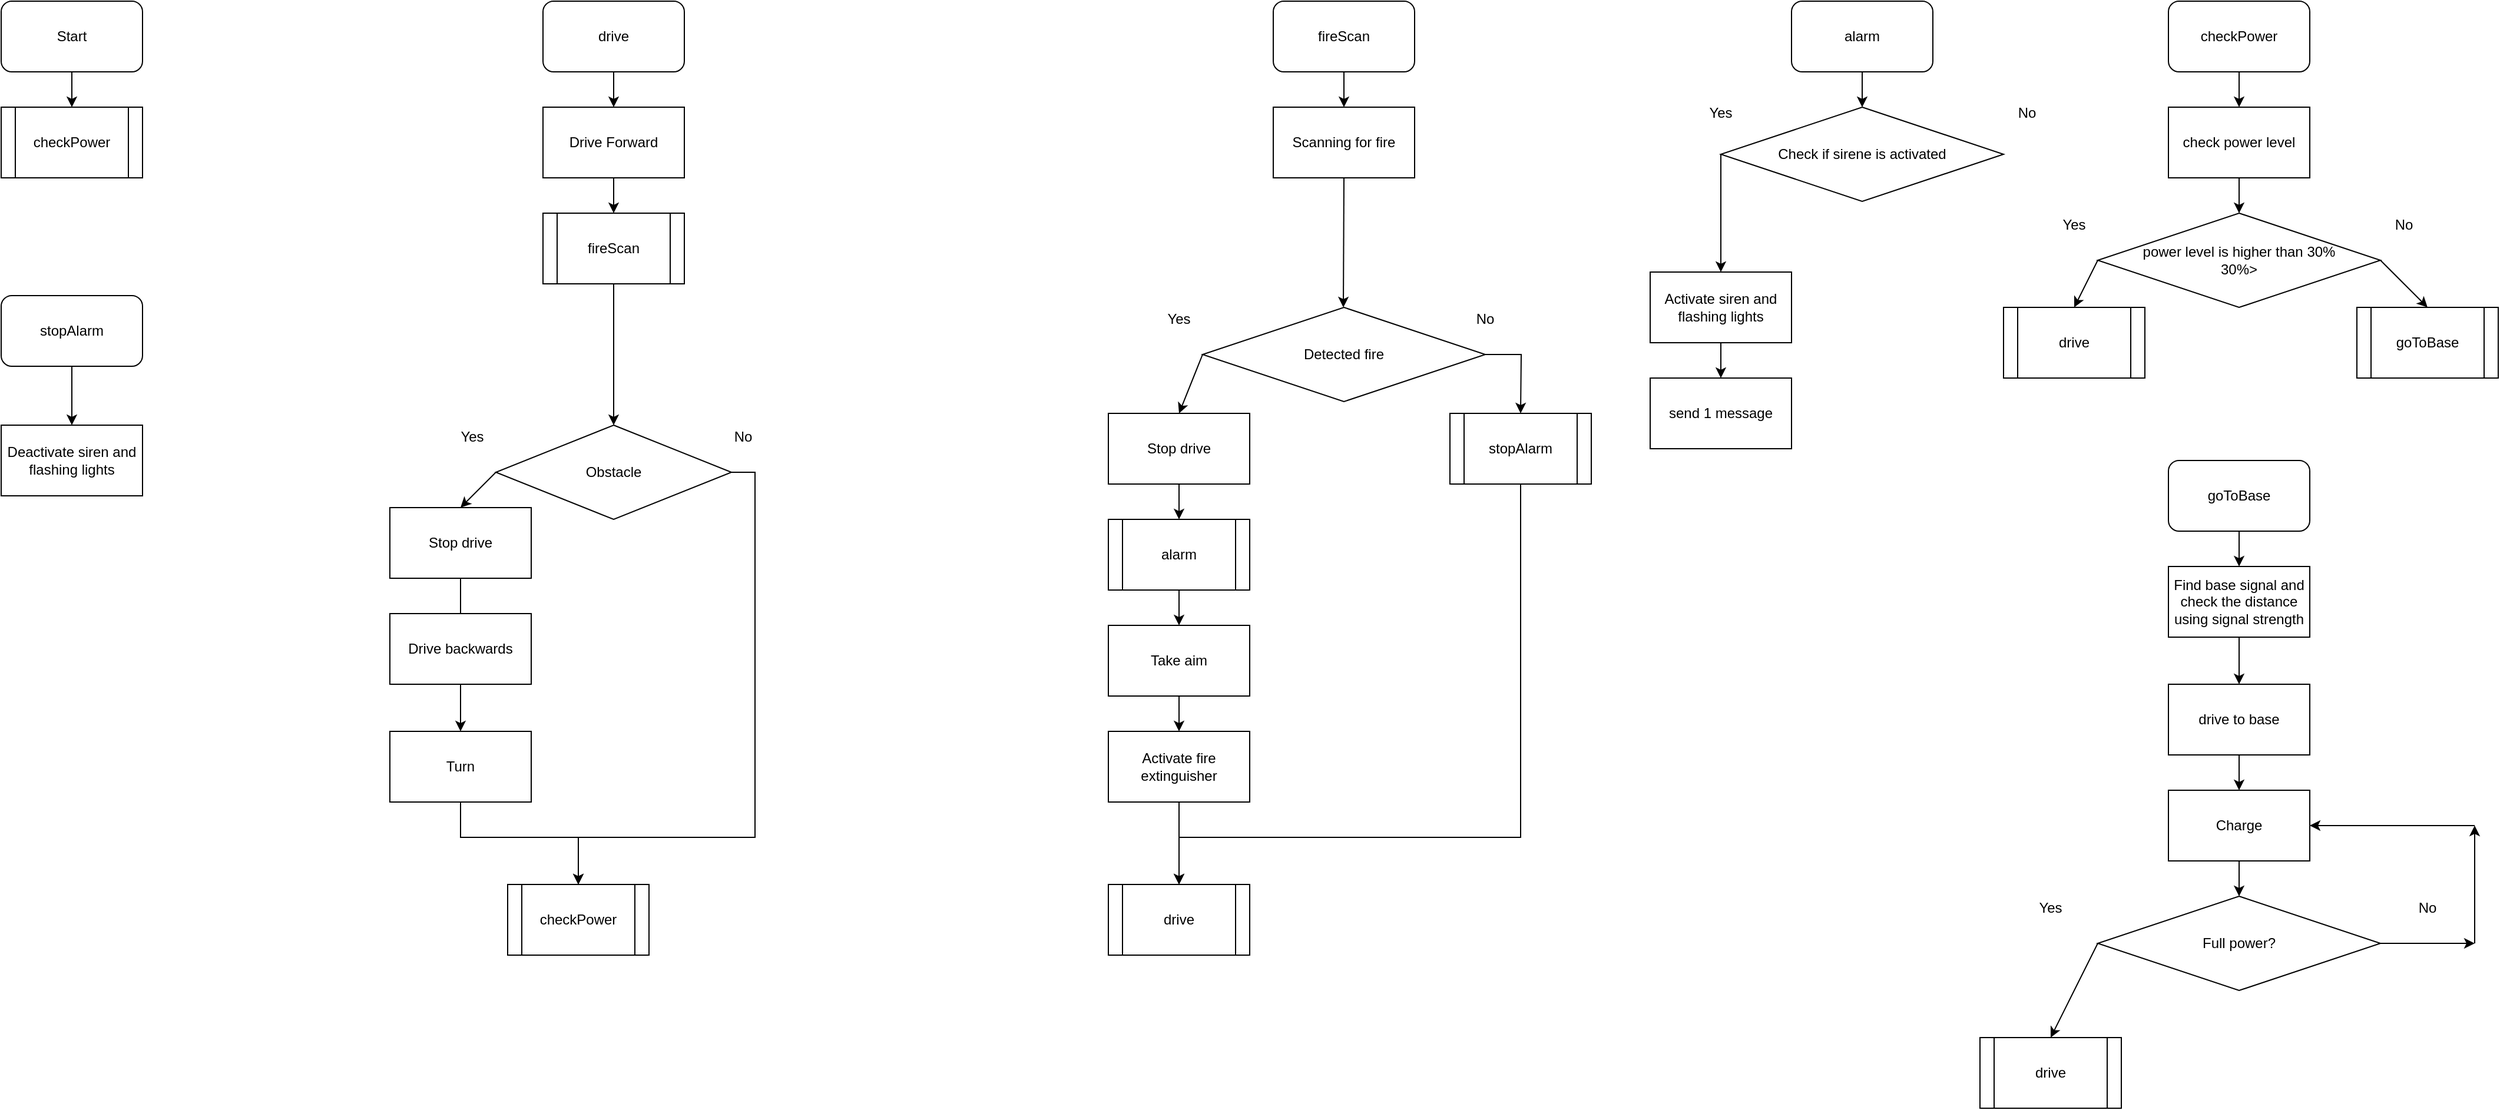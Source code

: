 <mxfile version="17.1.2" type="github">
  <diagram name="Page-1" id="9f46799a-70d6-7492-0946-bef42562c5a5">
    <mxGraphModel dx="1248" dy="706" grid="1" gridSize="10" guides="1" tooltips="1" connect="1" arrows="1" fold="1" page="1" pageScale="1" pageWidth="2336" pageHeight="1654" background="none" math="0" shadow="0">
      <root>
        <mxCell id="0" />
        <mxCell id="1" parent="0" />
        <mxCell id="KxHdJ2CVH5JrKCMDeCK8-2" value="Start" style="rounded=1;whiteSpace=wrap;html=1;" parent="1" vertex="1">
          <mxGeometry x="160" y="40" width="120" height="60" as="geometry" />
        </mxCell>
        <mxCell id="KxHdJ2CVH5JrKCMDeCK8-7" value="" style="endArrow=classic;html=1;exitX=0.5;exitY=1;exitDx=0;exitDy=0;entryX=0.5;entryY=0;entryDx=0;entryDy=0;" parent="1" source="KxHdJ2CVH5JrKCMDeCK8-2" edge="1">
          <mxGeometry width="50" height="50" relative="1" as="geometry">
            <mxPoint x="120" y="150" as="sourcePoint" />
            <mxPoint x="220" y="130" as="targetPoint" />
          </mxGeometry>
        </mxCell>
        <mxCell id="KxHdJ2CVH5JrKCMDeCK8-17" value="checkPower" style="shape=process;whiteSpace=wrap;html=1;backgroundOutline=1;" parent="1" vertex="1">
          <mxGeometry x="160" y="130" width="120" height="60" as="geometry" />
        </mxCell>
        <mxCell id="KxHdJ2CVH5JrKCMDeCK8-21" value="drive" style="rounded=1;whiteSpace=wrap;html=1;" parent="1" vertex="1">
          <mxGeometry x="620" y="40" width="120" height="60" as="geometry" />
        </mxCell>
        <mxCell id="KxHdJ2CVH5JrKCMDeCK8-22" value="Drive Forward" style="rounded=0;whiteSpace=wrap;html=1;" parent="1" vertex="1">
          <mxGeometry x="620" y="130" width="120" height="60" as="geometry" />
        </mxCell>
        <mxCell id="KxHdJ2CVH5JrKCMDeCK8-41" style="edgeStyle=orthogonalEdgeStyle;rounded=0;orthogonalLoop=1;jettySize=auto;html=1;exitX=1;exitY=0.5;exitDx=0;exitDy=0;" parent="1" source="KxHdJ2CVH5JrKCMDeCK8-23" target="KxHdJ2CVH5JrKCMDeCK8-114" edge="1">
          <mxGeometry relative="1" as="geometry">
            <mxPoint x="840" y="440" as="targetPoint" />
            <Array as="points">
              <mxPoint x="800" y="440" />
              <mxPoint x="800" y="750" />
              <mxPoint x="650" y="750" />
            </Array>
          </mxGeometry>
        </mxCell>
        <mxCell id="KxHdJ2CVH5JrKCMDeCK8-23" value="Obstacle" style="rhombus;whiteSpace=wrap;html=1;" parent="1" vertex="1">
          <mxGeometry x="580" y="400" width="200" height="80" as="geometry" />
        </mxCell>
        <mxCell id="KxHdJ2CVH5JrKCMDeCK8-27" value="" style="edgeStyle=orthogonalEdgeStyle;rounded=0;orthogonalLoop=1;jettySize=auto;html=1;" parent="1" source="KxHdJ2CVH5JrKCMDeCK8-24" target="KxHdJ2CVH5JrKCMDeCK8-26" edge="1">
          <mxGeometry relative="1" as="geometry" />
        </mxCell>
        <mxCell id="KxHdJ2CVH5JrKCMDeCK8-24" value="Stop drive" style="rounded=0;whiteSpace=wrap;html=1;" parent="1" vertex="1">
          <mxGeometry x="490" y="470" width="120" height="60" as="geometry" />
        </mxCell>
        <mxCell id="KxHdJ2CVH5JrKCMDeCK8-25" value="Drive backwards" style="rounded=0;whiteSpace=wrap;html=1;" parent="1" vertex="1">
          <mxGeometry x="490" y="560" width="120" height="60" as="geometry" />
        </mxCell>
        <mxCell id="XSNALEnG1vKC5cSBZeyp-1" style="edgeStyle=orthogonalEdgeStyle;rounded=0;orthogonalLoop=1;jettySize=auto;html=1;exitX=0.5;exitY=1;exitDx=0;exitDy=0;" parent="1" source="KxHdJ2CVH5JrKCMDeCK8-26" edge="1">
          <mxGeometry relative="1" as="geometry">
            <mxPoint x="650" y="790" as="targetPoint" />
            <Array as="points">
              <mxPoint x="550" y="750" />
              <mxPoint x="650" y="750" />
            </Array>
          </mxGeometry>
        </mxCell>
        <mxCell id="KxHdJ2CVH5JrKCMDeCK8-26" value="Turn" style="whiteSpace=wrap;html=1;rounded=0;" parent="1" vertex="1">
          <mxGeometry x="490" y="660" width="120" height="60" as="geometry" />
        </mxCell>
        <mxCell id="KxHdJ2CVH5JrKCMDeCK8-30" value="fireScan" style="shape=process;whiteSpace=wrap;html=1;backgroundOutline=1;" parent="1" vertex="1">
          <mxGeometry x="620" y="220" width="120" height="60" as="geometry" />
        </mxCell>
        <mxCell id="KxHdJ2CVH5JrKCMDeCK8-35" value="" style="endArrow=classic;html=1;entryX=0.5;entryY=0;entryDx=0;entryDy=0;exitX=0.5;exitY=1;exitDx=0;exitDy=0;" parent="1" source="KxHdJ2CVH5JrKCMDeCK8-21" target="KxHdJ2CVH5JrKCMDeCK8-22" edge="1">
          <mxGeometry width="50" height="50" relative="1" as="geometry">
            <mxPoint x="690" y="110" as="sourcePoint" />
            <mxPoint x="560" y="60" as="targetPoint" />
          </mxGeometry>
        </mxCell>
        <mxCell id="KxHdJ2CVH5JrKCMDeCK8-36" value="" style="endArrow=classic;html=1;exitX=0.5;exitY=1;exitDx=0;exitDy=0;" parent="1" source="KxHdJ2CVH5JrKCMDeCK8-22" target="KxHdJ2CVH5JrKCMDeCK8-30" edge="1">
          <mxGeometry width="50" height="50" relative="1" as="geometry">
            <mxPoint x="520" y="290" as="sourcePoint" />
            <mxPoint x="570" y="240" as="targetPoint" />
          </mxGeometry>
        </mxCell>
        <mxCell id="KxHdJ2CVH5JrKCMDeCK8-38" value="" style="endArrow=classic;html=1;entryX=0.5;entryY=0;entryDx=0;entryDy=0;exitX=0;exitY=0.5;exitDx=0;exitDy=0;" parent="1" source="KxHdJ2CVH5JrKCMDeCK8-23" target="KxHdJ2CVH5JrKCMDeCK8-24" edge="1">
          <mxGeometry width="50" height="50" relative="1" as="geometry">
            <mxPoint x="530" y="330" as="sourcePoint" />
            <mxPoint x="580" y="280" as="targetPoint" />
          </mxGeometry>
        </mxCell>
        <mxCell id="KxHdJ2CVH5JrKCMDeCK8-39" value="Yes" style="text;html=1;strokeColor=none;fillColor=none;align=center;verticalAlign=middle;whiteSpace=wrap;rounded=0;" parent="1" vertex="1">
          <mxGeometry x="540" y="400" width="40" height="20" as="geometry" />
        </mxCell>
        <mxCell id="KxHdJ2CVH5JrKCMDeCK8-40" value="No" style="text;html=1;strokeColor=none;fillColor=none;align=center;verticalAlign=middle;whiteSpace=wrap;rounded=0;" parent="1" vertex="1">
          <mxGeometry x="770" y="400" width="40" height="20" as="geometry" />
        </mxCell>
        <mxCell id="KxHdJ2CVH5JrKCMDeCK8-44" value="fireScan" style="rounded=1;whiteSpace=wrap;html=1;" parent="1" vertex="1">
          <mxGeometry x="1240" y="40" width="120" height="60" as="geometry" />
        </mxCell>
        <mxCell id="KxHdJ2CVH5JrKCMDeCK8-45" value="Scanning for fire" style="rounded=0;whiteSpace=wrap;html=1;" parent="1" vertex="1">
          <mxGeometry x="1240" y="130" width="120" height="60" as="geometry" />
        </mxCell>
        <mxCell id="KxHdJ2CVH5JrKCMDeCK8-56" style="edgeStyle=orthogonalEdgeStyle;rounded=0;orthogonalLoop=1;jettySize=auto;html=1;" parent="1" source="KxHdJ2CVH5JrKCMDeCK8-46" edge="1">
          <mxGeometry relative="1" as="geometry">
            <mxPoint x="1450" y="390" as="targetPoint" />
          </mxGeometry>
        </mxCell>
        <mxCell id="KxHdJ2CVH5JrKCMDeCK8-46" value="Detected fire" style="rhombus;whiteSpace=wrap;html=1;" parent="1" vertex="1">
          <mxGeometry x="1180" y="300" width="240" height="80" as="geometry" />
        </mxCell>
        <mxCell id="KxHdJ2CVH5JrKCMDeCK8-47" value="Yes" style="text;html=1;strokeColor=none;fillColor=none;align=center;verticalAlign=middle;whiteSpace=wrap;rounded=0;" parent="1" vertex="1">
          <mxGeometry x="1140" y="300" width="40" height="20" as="geometry" />
        </mxCell>
        <mxCell id="KxHdJ2CVH5JrKCMDeCK8-48" value="No" style="text;html=1;strokeColor=none;fillColor=none;align=center;verticalAlign=middle;whiteSpace=wrap;rounded=0;" parent="1" vertex="1">
          <mxGeometry x="1400" y="300" width="40" height="20" as="geometry" />
        </mxCell>
        <mxCell id="KxHdJ2CVH5JrKCMDeCK8-119" style="edgeStyle=orthogonalEdgeStyle;rounded=0;orthogonalLoop=1;jettySize=auto;html=1;entryX=0.5;entryY=0;entryDx=0;entryDy=0;" parent="1" source="KxHdJ2CVH5JrKCMDeCK8-49" target="KxHdJ2CVH5JrKCMDeCK8-65" edge="1">
          <mxGeometry relative="1" as="geometry" />
        </mxCell>
        <mxCell id="KxHdJ2CVH5JrKCMDeCK8-49" value="alarm" style="shape=process;whiteSpace=wrap;html=1;backgroundOutline=1;" parent="1" vertex="1">
          <mxGeometry x="1100" y="480" width="120" height="60" as="geometry" />
        </mxCell>
        <mxCell id="KxHdJ2CVH5JrKCMDeCK8-53" value="" style="endArrow=classic;html=1;exitX=0;exitY=0.5;exitDx=0;exitDy=0;entryX=0.5;entryY=0;entryDx=0;entryDy=0;" parent="1" source="KxHdJ2CVH5JrKCMDeCK8-46" target="KxHdJ2CVH5JrKCMDeCK8-68" edge="1">
          <mxGeometry width="50" height="50" relative="1" as="geometry">
            <mxPoint x="1050" y="290" as="sourcePoint" />
            <mxPoint x="1160" y="290" as="targetPoint" />
          </mxGeometry>
        </mxCell>
        <mxCell id="KxHdJ2CVH5JrKCMDeCK8-54" value="" style="endArrow=classic;html=1;entryX=0.5;entryY=0;entryDx=0;entryDy=0;exitX=0.5;exitY=1;exitDx=0;exitDy=0;" parent="1" source="KxHdJ2CVH5JrKCMDeCK8-44" target="KxHdJ2CVH5JrKCMDeCK8-45" edge="1">
          <mxGeometry width="50" height="50" relative="1" as="geometry">
            <mxPoint x="1160" y="170" as="sourcePoint" />
            <mxPoint x="1210" y="120" as="targetPoint" />
          </mxGeometry>
        </mxCell>
        <mxCell id="KxHdJ2CVH5JrKCMDeCK8-64" value="alarm" style="rounded=1;whiteSpace=wrap;html=1;" parent="1" vertex="1">
          <mxGeometry x="1680" y="40" width="120" height="60" as="geometry" />
        </mxCell>
        <mxCell id="KxHdJ2CVH5JrKCMDeCK8-120" style="edgeStyle=orthogonalEdgeStyle;rounded=0;orthogonalLoop=1;jettySize=auto;html=1;entryX=0.5;entryY=0;entryDx=0;entryDy=0;" parent="1" source="KxHdJ2CVH5JrKCMDeCK8-65" target="KxHdJ2CVH5JrKCMDeCK8-67" edge="1">
          <mxGeometry relative="1" as="geometry" />
        </mxCell>
        <mxCell id="KxHdJ2CVH5JrKCMDeCK8-65" value="Take aim" style="rounded=0;whiteSpace=wrap;html=1;" parent="1" vertex="1">
          <mxGeometry x="1100" y="570" width="120" height="60" as="geometry" />
        </mxCell>
        <mxCell id="KxHdJ2CVH5JrKCMDeCK8-67" value="Activate fire extinguisher" style="rounded=0;whiteSpace=wrap;html=1;" parent="1" vertex="1">
          <mxGeometry x="1100" y="660" width="120" height="60" as="geometry" />
        </mxCell>
        <mxCell id="KxHdJ2CVH5JrKCMDeCK8-118" style="edgeStyle=orthogonalEdgeStyle;rounded=0;orthogonalLoop=1;jettySize=auto;html=1;entryX=0.5;entryY=0;entryDx=0;entryDy=0;" parent="1" source="KxHdJ2CVH5JrKCMDeCK8-68" target="KxHdJ2CVH5JrKCMDeCK8-49" edge="1">
          <mxGeometry relative="1" as="geometry" />
        </mxCell>
        <mxCell id="KxHdJ2CVH5JrKCMDeCK8-68" value="Stop drive" style="rounded=0;whiteSpace=wrap;html=1;" parent="1" vertex="1">
          <mxGeometry x="1100" y="390" width="120" height="60" as="geometry" />
        </mxCell>
        <mxCell id="KxHdJ2CVH5JrKCMDeCK8-69" value="" style="endArrow=classic;html=1;exitX=0.5;exitY=1;exitDx=0;exitDy=0;entryX=0.5;entryY=0;entryDx=0;entryDy=0;" parent="1" source="KxHdJ2CVH5JrKCMDeCK8-67" target="KxHdJ2CVH5JrKCMDeCK8-117" edge="1">
          <mxGeometry width="50" height="50" relative="1" as="geometry">
            <mxPoint x="1070" y="680" as="sourcePoint" />
            <mxPoint x="1040" y="690" as="targetPoint" />
          </mxGeometry>
        </mxCell>
        <mxCell id="KxHdJ2CVH5JrKCMDeCK8-73" value="Activate siren and flashing lights" style="rounded=0;whiteSpace=wrap;html=1;" parent="1" vertex="1">
          <mxGeometry x="1560" y="270" width="120" height="60" as="geometry" />
        </mxCell>
        <mxCell id="KxHdJ2CVH5JrKCMDeCK8-75" value="send 1 message" style="rounded=0;whiteSpace=wrap;html=1;" parent="1" vertex="1">
          <mxGeometry x="1560" y="360" width="120" height="60" as="geometry" />
        </mxCell>
        <mxCell id="KxHdJ2CVH5JrKCMDeCK8-76" value="" style="endArrow=classic;html=1;entryX=0.5;entryY=0;entryDx=0;entryDy=0;exitX=0.5;exitY=1;exitDx=0;exitDy=0;" parent="1" source="KxHdJ2CVH5JrKCMDeCK8-73" target="KxHdJ2CVH5JrKCMDeCK8-75" edge="1">
          <mxGeometry width="50" height="50" relative="1" as="geometry">
            <mxPoint x="1580" y="370" as="sourcePoint" />
            <mxPoint x="1630" y="320" as="targetPoint" />
          </mxGeometry>
        </mxCell>
        <mxCell id="KxHdJ2CVH5JrKCMDeCK8-78" value="checkPower" style="rounded=1;whiteSpace=wrap;html=1;" parent="1" vertex="1">
          <mxGeometry x="2000" y="40" width="120" height="60" as="geometry" />
        </mxCell>
        <mxCell id="KxHdJ2CVH5JrKCMDeCK8-90" style="edgeStyle=orthogonalEdgeStyle;rounded=0;orthogonalLoop=1;jettySize=auto;html=1;entryX=0.5;entryY=0;entryDx=0;entryDy=0;" parent="1" source="KxHdJ2CVH5JrKCMDeCK8-79" target="KxHdJ2CVH5JrKCMDeCK8-80" edge="1">
          <mxGeometry relative="1" as="geometry" />
        </mxCell>
        <mxCell id="KxHdJ2CVH5JrKCMDeCK8-79" value="check power level" style="rounded=0;whiteSpace=wrap;html=1;" parent="1" vertex="1">
          <mxGeometry x="2000" y="130" width="120" height="60" as="geometry" />
        </mxCell>
        <mxCell id="KxHdJ2CVH5JrKCMDeCK8-80" value="power level is higher than 30%&lt;br&gt;30%&amp;gt;" style="rhombus;whiteSpace=wrap;html=1;" parent="1" vertex="1">
          <mxGeometry x="1940" y="220" width="240" height="80" as="geometry" />
        </mxCell>
        <mxCell id="KxHdJ2CVH5JrKCMDeCK8-83" value="Yes" style="text;html=1;strokeColor=none;fillColor=none;align=center;verticalAlign=middle;whiteSpace=wrap;rounded=0;" parent="1" vertex="1">
          <mxGeometry x="1900" y="220" width="40" height="20" as="geometry" />
        </mxCell>
        <mxCell id="KxHdJ2CVH5JrKCMDeCK8-84" value="No" style="text;html=1;strokeColor=none;fillColor=none;align=center;verticalAlign=middle;whiteSpace=wrap;rounded=0;" parent="1" vertex="1">
          <mxGeometry x="2180" y="220" width="40" height="20" as="geometry" />
        </mxCell>
        <mxCell id="KxHdJ2CVH5JrKCMDeCK8-85" value="goToBase" style="shape=process;whiteSpace=wrap;html=1;backgroundOutline=1;" parent="1" vertex="1">
          <mxGeometry x="2160" y="300" width="120" height="60" as="geometry" />
        </mxCell>
        <mxCell id="KxHdJ2CVH5JrKCMDeCK8-86" value="drive" style="shape=process;whiteSpace=wrap;html=1;backgroundOutline=1;" parent="1" vertex="1">
          <mxGeometry x="1860" y="300" width="120" height="60" as="geometry" />
        </mxCell>
        <mxCell id="KxHdJ2CVH5JrKCMDeCK8-87" value="" style="endArrow=classic;html=1;entryX=0.5;entryY=0;entryDx=0;entryDy=0;exitX=0;exitY=0.5;exitDx=0;exitDy=0;" parent="1" source="KxHdJ2CVH5JrKCMDeCK8-80" target="KxHdJ2CVH5JrKCMDeCK8-86" edge="1">
          <mxGeometry width="50" height="50" relative="1" as="geometry">
            <mxPoint x="1820" y="270" as="sourcePoint" />
            <mxPoint x="1870" y="220" as="targetPoint" />
          </mxGeometry>
        </mxCell>
        <mxCell id="KxHdJ2CVH5JrKCMDeCK8-88" value="" style="endArrow=classic;html=1;entryX=0.5;entryY=0;entryDx=0;entryDy=0;exitX=1;exitY=0.5;exitDx=0;exitDy=0;" parent="1" source="KxHdJ2CVH5JrKCMDeCK8-80" target="KxHdJ2CVH5JrKCMDeCK8-85" edge="1">
          <mxGeometry width="50" height="50" relative="1" as="geometry">
            <mxPoint x="2250" y="260" as="sourcePoint" />
            <mxPoint x="2300" y="210" as="targetPoint" />
          </mxGeometry>
        </mxCell>
        <mxCell id="KxHdJ2CVH5JrKCMDeCK8-89" value="" style="endArrow=classic;html=1;entryX=0.5;entryY=0;entryDx=0;entryDy=0;exitX=0.5;exitY=1;exitDx=0;exitDy=0;" parent="1" source="KxHdJ2CVH5JrKCMDeCK8-78" target="KxHdJ2CVH5JrKCMDeCK8-79" edge="1">
          <mxGeometry width="50" height="50" relative="1" as="geometry">
            <mxPoint x="1890" y="160" as="sourcePoint" />
            <mxPoint x="1940" y="110" as="targetPoint" />
          </mxGeometry>
        </mxCell>
        <mxCell id="KxHdJ2CVH5JrKCMDeCK8-97" style="edgeStyle=orthogonalEdgeStyle;rounded=0;orthogonalLoop=1;jettySize=auto;html=1;entryX=0.5;entryY=0;entryDx=0;entryDy=0;" parent="1" source="KxHdJ2CVH5JrKCMDeCK8-91" target="KxHdJ2CVH5JrKCMDeCK8-92" edge="1">
          <mxGeometry relative="1" as="geometry" />
        </mxCell>
        <mxCell id="KxHdJ2CVH5JrKCMDeCK8-91" value="goToBase" style="rounded=1;whiteSpace=wrap;html=1;" parent="1" vertex="1">
          <mxGeometry x="2000" y="430" width="120" height="60" as="geometry" />
        </mxCell>
        <mxCell id="KxHdJ2CVH5JrKCMDeCK8-98" style="edgeStyle=orthogonalEdgeStyle;rounded=0;orthogonalLoop=1;jettySize=auto;html=1;entryX=0.5;entryY=0;entryDx=0;entryDy=0;" parent="1" source="KxHdJ2CVH5JrKCMDeCK8-92" target="KxHdJ2CVH5JrKCMDeCK8-93" edge="1">
          <mxGeometry relative="1" as="geometry" />
        </mxCell>
        <mxCell id="KxHdJ2CVH5JrKCMDeCK8-92" value="Find base signal and check the distance using signal strength" style="rounded=0;whiteSpace=wrap;html=1;" parent="1" vertex="1">
          <mxGeometry x="2000" y="520" width="120" height="60" as="geometry" />
        </mxCell>
        <mxCell id="KxHdJ2CVH5JrKCMDeCK8-99" style="edgeStyle=orthogonalEdgeStyle;rounded=0;orthogonalLoop=1;jettySize=auto;html=1;entryX=0.5;entryY=0;entryDx=0;entryDy=0;" parent="1" source="KxHdJ2CVH5JrKCMDeCK8-93" target="KxHdJ2CVH5JrKCMDeCK8-96" edge="1">
          <mxGeometry relative="1" as="geometry" />
        </mxCell>
        <mxCell id="KxHdJ2CVH5JrKCMDeCK8-93" value="drive to base" style="rounded=0;whiteSpace=wrap;html=1;" parent="1" vertex="1">
          <mxGeometry x="2000" y="620" width="120" height="60" as="geometry" />
        </mxCell>
        <mxCell id="KxHdJ2CVH5JrKCMDeCK8-95" value="Full power?" style="rhombus;whiteSpace=wrap;html=1;" parent="1" vertex="1">
          <mxGeometry x="1940" y="800" width="240" height="80" as="geometry" />
        </mxCell>
        <mxCell id="KxHdJ2CVH5JrKCMDeCK8-100" style="edgeStyle=orthogonalEdgeStyle;rounded=0;orthogonalLoop=1;jettySize=auto;html=1;entryX=0.5;entryY=0;entryDx=0;entryDy=0;" parent="1" source="KxHdJ2CVH5JrKCMDeCK8-96" target="KxHdJ2CVH5JrKCMDeCK8-95" edge="1">
          <mxGeometry relative="1" as="geometry" />
        </mxCell>
        <mxCell id="KxHdJ2CVH5JrKCMDeCK8-96" value="Charge" style="rounded=0;whiteSpace=wrap;html=1;" parent="1" vertex="1">
          <mxGeometry x="2000" y="710" width="120" height="60" as="geometry" />
        </mxCell>
        <mxCell id="KxHdJ2CVH5JrKCMDeCK8-101" value="Yes" style="text;html=1;strokeColor=none;fillColor=none;align=center;verticalAlign=middle;whiteSpace=wrap;rounded=0;" parent="1" vertex="1">
          <mxGeometry x="1880" y="800" width="40" height="20" as="geometry" />
        </mxCell>
        <mxCell id="KxHdJ2CVH5JrKCMDeCK8-102" value="No" style="text;html=1;strokeColor=none;fillColor=none;align=center;verticalAlign=middle;whiteSpace=wrap;rounded=0;" parent="1" vertex="1">
          <mxGeometry x="2200" y="800" width="40" height="20" as="geometry" />
        </mxCell>
        <mxCell id="KxHdJ2CVH5JrKCMDeCK8-103" value="" style="endArrow=classic;html=1;exitX=0;exitY=0.5;exitDx=0;exitDy=0;" parent="1" source="KxHdJ2CVH5JrKCMDeCK8-95" edge="1">
          <mxGeometry width="50" height="50" relative="1" as="geometry">
            <mxPoint x="1920" y="940" as="sourcePoint" />
            <mxPoint x="1900" y="920" as="targetPoint" />
          </mxGeometry>
        </mxCell>
        <mxCell id="KxHdJ2CVH5JrKCMDeCK8-104" value="drive" style="shape=process;whiteSpace=wrap;html=1;backgroundOutline=1;" parent="1" vertex="1">
          <mxGeometry x="1840" y="920" width="120" height="60" as="geometry" />
        </mxCell>
        <mxCell id="KxHdJ2CVH5JrKCMDeCK8-105" value="" style="endArrow=classic;html=1;exitX=1;exitY=0.5;exitDx=0;exitDy=0;" parent="1" source="KxHdJ2CVH5JrKCMDeCK8-95" edge="1">
          <mxGeometry width="50" height="50" relative="1" as="geometry">
            <mxPoint x="2240" y="870" as="sourcePoint" />
            <mxPoint x="2260" y="840" as="targetPoint" />
          </mxGeometry>
        </mxCell>
        <mxCell id="KxHdJ2CVH5JrKCMDeCK8-106" value="" style="endArrow=classic;html=1;entryX=1;entryY=0.5;entryDx=0;entryDy=0;" parent="1" target="KxHdJ2CVH5JrKCMDeCK8-96" edge="1">
          <mxGeometry width="50" height="50" relative="1" as="geometry">
            <mxPoint x="2260" y="740" as="sourcePoint" />
            <mxPoint x="2260" y="680" as="targetPoint" />
          </mxGeometry>
        </mxCell>
        <mxCell id="KxHdJ2CVH5JrKCMDeCK8-107" value="" style="endArrow=classic;html=1;" parent="1" edge="1">
          <mxGeometry width="50" height="50" relative="1" as="geometry">
            <mxPoint x="2260" y="840" as="sourcePoint" />
            <mxPoint x="2260" y="740" as="targetPoint" />
          </mxGeometry>
        </mxCell>
        <mxCell id="KxHdJ2CVH5JrKCMDeCK8-110" value="" style="endArrow=classic;html=1;exitX=0.5;exitY=1;exitDx=0;exitDy=0;" parent="1" source="KxHdJ2CVH5JrKCMDeCK8-30" target="KxHdJ2CVH5JrKCMDeCK8-23" edge="1">
          <mxGeometry width="50" height="50" relative="1" as="geometry">
            <mxPoint x="510" y="300" as="sourcePoint" />
            <mxPoint x="680" y="310" as="targetPoint" />
          </mxGeometry>
        </mxCell>
        <mxCell id="KxHdJ2CVH5JrKCMDeCK8-114" value="checkPower" style="shape=process;whiteSpace=wrap;html=1;backgroundOutline=1;" parent="1" vertex="1">
          <mxGeometry x="590" y="790" width="120" height="60" as="geometry" />
        </mxCell>
        <mxCell id="KxHdJ2CVH5JrKCMDeCK8-117" value="drive" style="shape=process;whiteSpace=wrap;html=1;backgroundOutline=1;" parent="1" vertex="1">
          <mxGeometry x="1100" y="790" width="120" height="60" as="geometry" />
        </mxCell>
        <mxCell id="NutxehXz0cNYtPpCmf79-1" value="stopAlarm" style="rounded=1;whiteSpace=wrap;html=1;" parent="1" vertex="1">
          <mxGeometry x="160" y="290" width="120" height="60" as="geometry" />
        </mxCell>
        <mxCell id="NutxehXz0cNYtPpCmf79-2" value="Deactivate siren and flashing lights" style="rounded=0;whiteSpace=wrap;html=1;" parent="1" vertex="1">
          <mxGeometry x="160" y="400" width="120" height="60" as="geometry" />
        </mxCell>
        <mxCell id="NutxehXz0cNYtPpCmf79-3" value="" style="endArrow=classic;html=1;rounded=0;entryX=0.5;entryY=0;entryDx=0;entryDy=0;exitX=0.5;exitY=1;exitDx=0;exitDy=0;" parent="1" source="NutxehXz0cNYtPpCmf79-1" target="NutxehXz0cNYtPpCmf79-2" edge="1">
          <mxGeometry width="50" height="50" relative="1" as="geometry">
            <mxPoint x="1520" y="500" as="sourcePoint" />
            <mxPoint x="1570" y="450" as="targetPoint" />
          </mxGeometry>
        </mxCell>
        <mxCell id="NutxehXz0cNYtPpCmf79-6" style="edgeStyle=orthogonalEdgeStyle;rounded=0;orthogonalLoop=1;jettySize=auto;html=1;entryX=0.5;entryY=0;entryDx=0;entryDy=0;exitX=0.5;exitY=1;exitDx=0;exitDy=0;" parent="1" source="NutxehXz0cNYtPpCmf79-4" target="KxHdJ2CVH5JrKCMDeCK8-117" edge="1">
          <mxGeometry relative="1" as="geometry">
            <mxPoint x="1350" y="660" as="targetPoint" />
            <Array as="points">
              <mxPoint x="1450" y="750" />
              <mxPoint x="1160" y="750" />
            </Array>
          </mxGeometry>
        </mxCell>
        <mxCell id="NutxehXz0cNYtPpCmf79-4" value="stopAlarm" style="shape=process;whiteSpace=wrap;html=1;backgroundOutline=1;" parent="1" vertex="1">
          <mxGeometry x="1390" y="390" width="120" height="60" as="geometry" />
        </mxCell>
        <mxCell id="NutxehXz0cNYtPpCmf79-7" value="Check if sirene is activated" style="rhombus;whiteSpace=wrap;html=1;" parent="1" vertex="1">
          <mxGeometry x="1620" y="130" width="240" height="80" as="geometry" />
        </mxCell>
        <mxCell id="NutxehXz0cNYtPpCmf79-8" value="Yes" style="text;html=1;strokeColor=none;fillColor=none;align=center;verticalAlign=middle;whiteSpace=wrap;rounded=0;" parent="1" vertex="1">
          <mxGeometry x="1590" y="120" width="60" height="30" as="geometry" />
        </mxCell>
        <mxCell id="NutxehXz0cNYtPpCmf79-9" value="No" style="text;html=1;strokeColor=none;fillColor=none;align=center;verticalAlign=middle;whiteSpace=wrap;rounded=0;" parent="1" vertex="1">
          <mxGeometry x="1850" y="120" width="60" height="30" as="geometry" />
        </mxCell>
        <mxCell id="NutxehXz0cNYtPpCmf79-10" value="" style="endArrow=classic;html=1;rounded=0;exitX=0;exitY=0.5;exitDx=0;exitDy=0;" parent="1" source="NutxehXz0cNYtPpCmf79-7" edge="1">
          <mxGeometry width="50" height="50" relative="1" as="geometry">
            <mxPoint x="1740" y="260" as="sourcePoint" />
            <mxPoint x="1620" y="270" as="targetPoint" />
          </mxGeometry>
        </mxCell>
        <mxCell id="NutxehXz0cNYtPpCmf79-12" value="" style="endArrow=classic;html=1;rounded=0;entryX=0.5;entryY=0;entryDx=0;entryDy=0;exitX=0.5;exitY=1;exitDx=0;exitDy=0;" parent="1" source="KxHdJ2CVH5JrKCMDeCK8-64" target="NutxehXz0cNYtPpCmf79-7" edge="1">
          <mxGeometry width="50" height="50" relative="1" as="geometry">
            <mxPoint x="1560" y="80" as="sourcePoint" />
            <mxPoint x="1610" y="30" as="targetPoint" />
          </mxGeometry>
        </mxCell>
        <mxCell id="XSNALEnG1vKC5cSBZeyp-2" value="" style="endArrow=classic;html=1;exitX=0.5;exitY=1;exitDx=0;exitDy=0;" parent="1" source="KxHdJ2CVH5JrKCMDeCK8-45" edge="1">
          <mxGeometry width="50" height="50" relative="1" as="geometry">
            <mxPoint x="1299.5" y="180" as="sourcePoint" />
            <mxPoint x="1299.5" y="300" as="targetPoint" />
          </mxGeometry>
        </mxCell>
      </root>
    </mxGraphModel>
  </diagram>
</mxfile>
